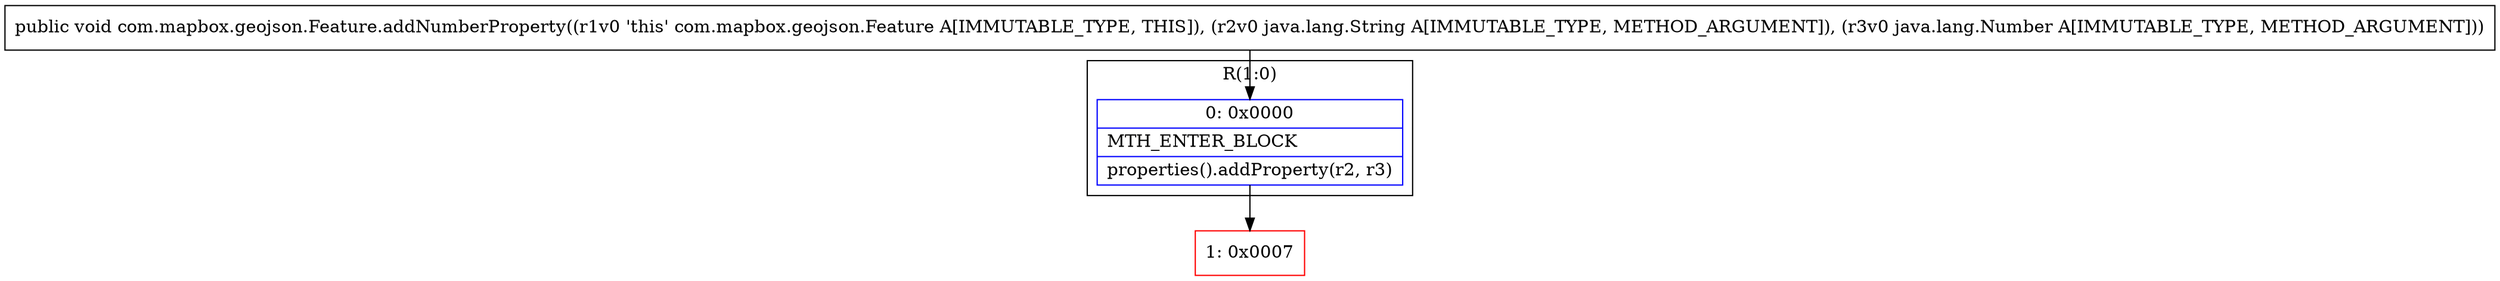 digraph "CFG forcom.mapbox.geojson.Feature.addNumberProperty(Ljava\/lang\/String;Ljava\/lang\/Number;)V" {
subgraph cluster_Region_2102194267 {
label = "R(1:0)";
node [shape=record,color=blue];
Node_0 [shape=record,label="{0\:\ 0x0000|MTH_ENTER_BLOCK\l|properties().addProperty(r2, r3)\l}"];
}
Node_1 [shape=record,color=red,label="{1\:\ 0x0007}"];
MethodNode[shape=record,label="{public void com.mapbox.geojson.Feature.addNumberProperty((r1v0 'this' com.mapbox.geojson.Feature A[IMMUTABLE_TYPE, THIS]), (r2v0 java.lang.String A[IMMUTABLE_TYPE, METHOD_ARGUMENT]), (r3v0 java.lang.Number A[IMMUTABLE_TYPE, METHOD_ARGUMENT])) }"];
MethodNode -> Node_0;
Node_0 -> Node_1;
}

